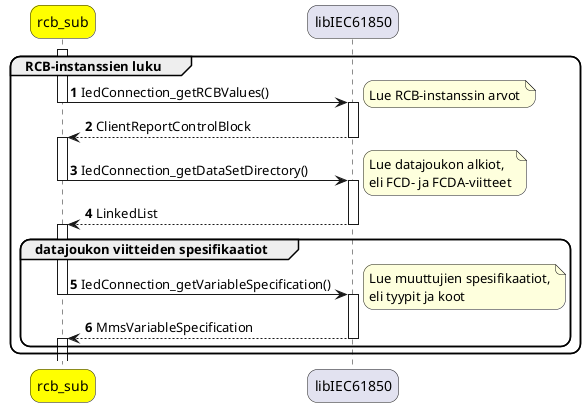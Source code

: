 @startuml
autonumber

skinparam roundcorner 20

participant "rcb_sub" as rcbsub #Yellow
participant "libIEC61850" as libiec

group RCB-instanssien luku
	activate rcbsub
	rcbsub -> libiec : IedConnection_getRCBValues()
	deactivate rcbsub
	activate libiec
	note right
		Lue RCB-instanssin arvot
	end note
	libiec --> rcbsub : ClientReportControlBlock
	deactivate libiec
	activate rcbsub
	rcbsub -> libiec : IedConnection_getDataSetDirectory()
	deactivate rcbsub
	activate libiec
	note right
		Lue datajoukon alkiot,
		eli FCD- ja FCDA-viitteet
	end note
	libiec --> rcbsub : LinkedList
	deactivate libiec
	activate rcbsub
	group datajoukon viitteiden spesifikaatiot
		rcbsub -> libiec : IedConnection_getVariableSpecification()
		deactivate rcbsub
		activate libiec
		note right
			Lue muuttujien spesifikaatiot,
			eli tyypit ja koot
		end note
		libiec --> rcbsub : MmsVariableSpecification
		deactivate libiec
		activate rcbsub
	end group
end group
@enduml

